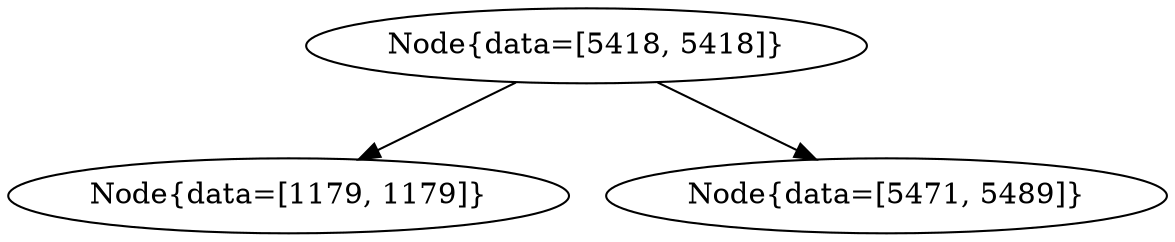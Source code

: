 digraph G{
607702142 [label="Node{data=[5418, 5418]}"]
607702142 -> 1679792455
1679792455 [label="Node{data=[1179, 1179]}"]
607702142 -> 1046020199
1046020199 [label="Node{data=[5471, 5489]}"]
}